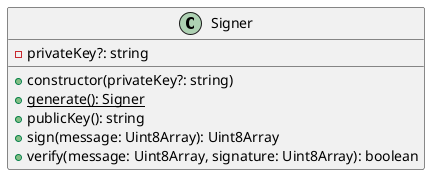 @startuml
class Signer {
  - privateKey?: string
  + constructor(privateKey?: string)
  + {static} generate(): Signer
  + publicKey(): string
  + sign(message: Uint8Array): Uint8Array
  + verify(message: Uint8Array, signature: Uint8Array): boolean
}
@enduml